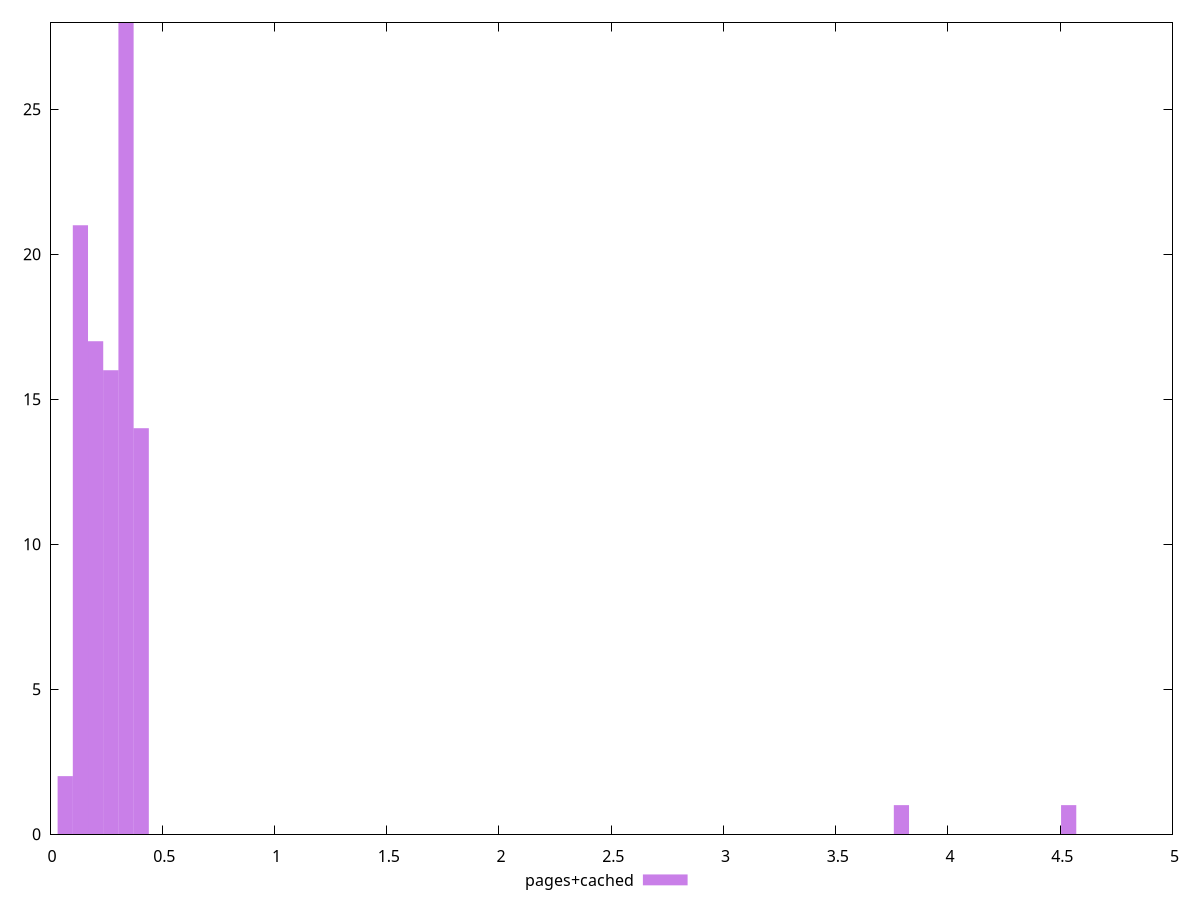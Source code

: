 $_pagesCached <<EOF
4.537505634821293 1
3.7925420231342146 1
0.13544792939765052 21
0.27089585879530104 16
0.2031718940964758 17
0.3386198234941263 28
0.4063437881929516 14
0.06772396469882526 2
EOF
set key outside below
set terminal pngcairo
set output "report_00005_2020-11-02T22-26-11.212Z/network-rtt/pages+cached//raw_hist.png"
set yrange [0:28]
set boxwidth 0.06772396469882526
set style fill transparent solid 0.5 noborder
plot $_pagesCached title "pages+cached" with boxes ,